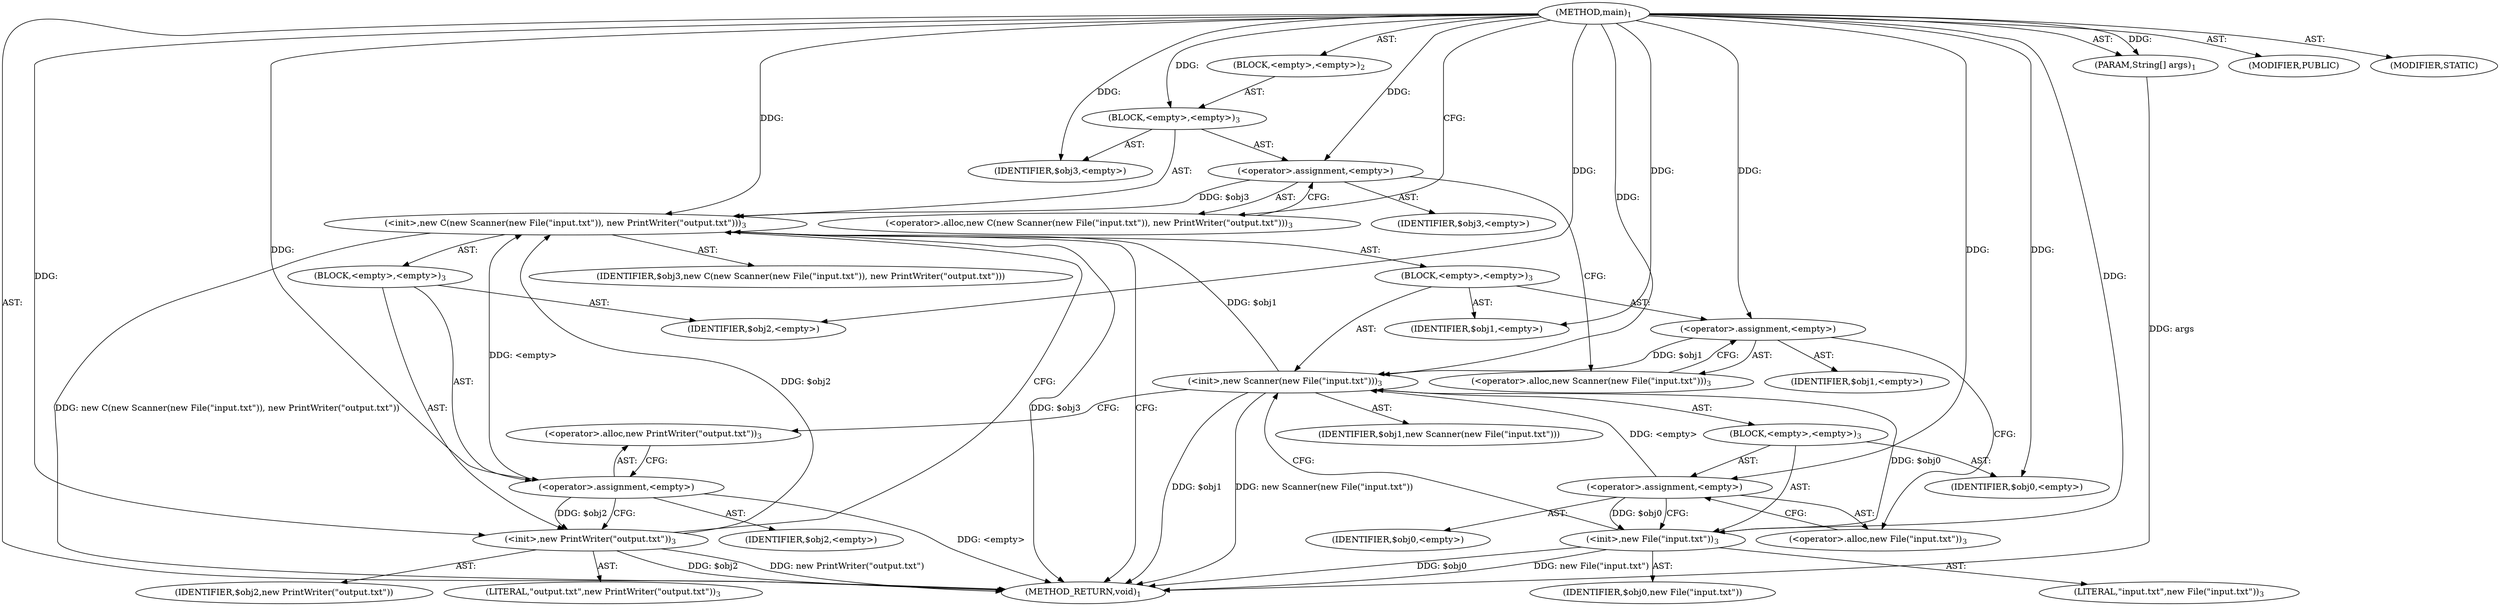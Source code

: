 digraph "main" {  
"17" [label = <(METHOD,main)<SUB>1</SUB>> ]
"18" [label = <(PARAM,String[] args)<SUB>1</SUB>> ]
"19" [label = <(BLOCK,&lt;empty&gt;,&lt;empty&gt;)<SUB>2</SUB>> ]
"20" [label = <(BLOCK,&lt;empty&gt;,&lt;empty&gt;)<SUB>3</SUB>> ]
"21" [label = <(&lt;operator&gt;.assignment,&lt;empty&gt;)> ]
"22" [label = <(IDENTIFIER,$obj3,&lt;empty&gt;)> ]
"23" [label = <(&lt;operator&gt;.alloc,new C(new Scanner(new File(&quot;input.txt&quot;)), new PrintWriter(&quot;output.txt&quot;)))<SUB>3</SUB>> ]
"24" [label = <(&lt;init&gt;,new C(new Scanner(new File(&quot;input.txt&quot;)), new PrintWriter(&quot;output.txt&quot;)))<SUB>3</SUB>> ]
"25" [label = <(IDENTIFIER,$obj3,new C(new Scanner(new File(&quot;input.txt&quot;)), new PrintWriter(&quot;output.txt&quot;)))> ]
"26" [label = <(BLOCK,&lt;empty&gt;,&lt;empty&gt;)<SUB>3</SUB>> ]
"27" [label = <(&lt;operator&gt;.assignment,&lt;empty&gt;)> ]
"28" [label = <(IDENTIFIER,$obj1,&lt;empty&gt;)> ]
"29" [label = <(&lt;operator&gt;.alloc,new Scanner(new File(&quot;input.txt&quot;)))<SUB>3</SUB>> ]
"30" [label = <(&lt;init&gt;,new Scanner(new File(&quot;input.txt&quot;)))<SUB>3</SUB>> ]
"31" [label = <(IDENTIFIER,$obj1,new Scanner(new File(&quot;input.txt&quot;)))> ]
"32" [label = <(BLOCK,&lt;empty&gt;,&lt;empty&gt;)<SUB>3</SUB>> ]
"33" [label = <(&lt;operator&gt;.assignment,&lt;empty&gt;)> ]
"34" [label = <(IDENTIFIER,$obj0,&lt;empty&gt;)> ]
"35" [label = <(&lt;operator&gt;.alloc,new File(&quot;input.txt&quot;))<SUB>3</SUB>> ]
"36" [label = <(&lt;init&gt;,new File(&quot;input.txt&quot;))<SUB>3</SUB>> ]
"37" [label = <(IDENTIFIER,$obj0,new File(&quot;input.txt&quot;))> ]
"38" [label = <(LITERAL,&quot;input.txt&quot;,new File(&quot;input.txt&quot;))<SUB>3</SUB>> ]
"39" [label = <(IDENTIFIER,$obj0,&lt;empty&gt;)> ]
"40" [label = <(IDENTIFIER,$obj1,&lt;empty&gt;)> ]
"41" [label = <(BLOCK,&lt;empty&gt;,&lt;empty&gt;)<SUB>3</SUB>> ]
"42" [label = <(&lt;operator&gt;.assignment,&lt;empty&gt;)> ]
"43" [label = <(IDENTIFIER,$obj2,&lt;empty&gt;)> ]
"44" [label = <(&lt;operator&gt;.alloc,new PrintWriter(&quot;output.txt&quot;))<SUB>3</SUB>> ]
"45" [label = <(&lt;init&gt;,new PrintWriter(&quot;output.txt&quot;))<SUB>3</SUB>> ]
"46" [label = <(IDENTIFIER,$obj2,new PrintWriter(&quot;output.txt&quot;))> ]
"47" [label = <(LITERAL,&quot;output.txt&quot;,new PrintWriter(&quot;output.txt&quot;))<SUB>3</SUB>> ]
"48" [label = <(IDENTIFIER,$obj2,&lt;empty&gt;)> ]
"49" [label = <(IDENTIFIER,$obj3,&lt;empty&gt;)> ]
"50" [label = <(MODIFIER,PUBLIC)> ]
"51" [label = <(MODIFIER,STATIC)> ]
"52" [label = <(METHOD_RETURN,void)<SUB>1</SUB>> ]
  "17" -> "18"  [ label = "AST: "] 
  "17" -> "19"  [ label = "AST: "] 
  "17" -> "50"  [ label = "AST: "] 
  "17" -> "51"  [ label = "AST: "] 
  "17" -> "52"  [ label = "AST: "] 
  "19" -> "20"  [ label = "AST: "] 
  "20" -> "21"  [ label = "AST: "] 
  "20" -> "24"  [ label = "AST: "] 
  "20" -> "49"  [ label = "AST: "] 
  "21" -> "22"  [ label = "AST: "] 
  "21" -> "23"  [ label = "AST: "] 
  "24" -> "25"  [ label = "AST: "] 
  "24" -> "26"  [ label = "AST: "] 
  "24" -> "41"  [ label = "AST: "] 
  "26" -> "27"  [ label = "AST: "] 
  "26" -> "30"  [ label = "AST: "] 
  "26" -> "40"  [ label = "AST: "] 
  "27" -> "28"  [ label = "AST: "] 
  "27" -> "29"  [ label = "AST: "] 
  "30" -> "31"  [ label = "AST: "] 
  "30" -> "32"  [ label = "AST: "] 
  "32" -> "33"  [ label = "AST: "] 
  "32" -> "36"  [ label = "AST: "] 
  "32" -> "39"  [ label = "AST: "] 
  "33" -> "34"  [ label = "AST: "] 
  "33" -> "35"  [ label = "AST: "] 
  "36" -> "37"  [ label = "AST: "] 
  "36" -> "38"  [ label = "AST: "] 
  "41" -> "42"  [ label = "AST: "] 
  "41" -> "45"  [ label = "AST: "] 
  "41" -> "48"  [ label = "AST: "] 
  "42" -> "43"  [ label = "AST: "] 
  "42" -> "44"  [ label = "AST: "] 
  "45" -> "46"  [ label = "AST: "] 
  "45" -> "47"  [ label = "AST: "] 
  "21" -> "29"  [ label = "CFG: "] 
  "24" -> "52"  [ label = "CFG: "] 
  "23" -> "21"  [ label = "CFG: "] 
  "27" -> "35"  [ label = "CFG: "] 
  "30" -> "44"  [ label = "CFG: "] 
  "42" -> "45"  [ label = "CFG: "] 
  "45" -> "24"  [ label = "CFG: "] 
  "29" -> "27"  [ label = "CFG: "] 
  "44" -> "42"  [ label = "CFG: "] 
  "33" -> "36"  [ label = "CFG: "] 
  "36" -> "30"  [ label = "CFG: "] 
  "35" -> "33"  [ label = "CFG: "] 
  "17" -> "23"  [ label = "CFG: "] 
  "18" -> "52"  [ label = "DDG: args"] 
  "24" -> "52"  [ label = "DDG: $obj3"] 
  "30" -> "52"  [ label = "DDG: $obj1"] 
  "36" -> "52"  [ label = "DDG: $obj0"] 
  "36" -> "52"  [ label = "DDG: new File(&quot;input.txt&quot;)"] 
  "30" -> "52"  [ label = "DDG: new Scanner(new File(&quot;input.txt&quot;))"] 
  "42" -> "52"  [ label = "DDG: &lt;empty&gt;"] 
  "45" -> "52"  [ label = "DDG: $obj2"] 
  "45" -> "52"  [ label = "DDG: new PrintWriter(&quot;output.txt&quot;)"] 
  "24" -> "52"  [ label = "DDG: new C(new Scanner(new File(&quot;input.txt&quot;)), new PrintWriter(&quot;output.txt&quot;))"] 
  "17" -> "18"  [ label = "DDG: "] 
  "17" -> "20"  [ label = "DDG: "] 
  "17" -> "21"  [ label = "DDG: "] 
  "17" -> "49"  [ label = "DDG: "] 
  "21" -> "24"  [ label = "DDG: $obj3"] 
  "17" -> "24"  [ label = "DDG: "] 
  "42" -> "24"  [ label = "DDG: &lt;empty&gt;"] 
  "30" -> "24"  [ label = "DDG: $obj1"] 
  "45" -> "24"  [ label = "DDG: $obj2"] 
  "17" -> "27"  [ label = "DDG: "] 
  "17" -> "40"  [ label = "DDG: "] 
  "17" -> "42"  [ label = "DDG: "] 
  "17" -> "48"  [ label = "DDG: "] 
  "27" -> "30"  [ label = "DDG: $obj1"] 
  "17" -> "30"  [ label = "DDG: "] 
  "33" -> "30"  [ label = "DDG: &lt;empty&gt;"] 
  "36" -> "30"  [ label = "DDG: $obj0"] 
  "42" -> "45"  [ label = "DDG: $obj2"] 
  "17" -> "45"  [ label = "DDG: "] 
  "17" -> "33"  [ label = "DDG: "] 
  "17" -> "39"  [ label = "DDG: "] 
  "33" -> "36"  [ label = "DDG: $obj0"] 
  "17" -> "36"  [ label = "DDG: "] 
}
